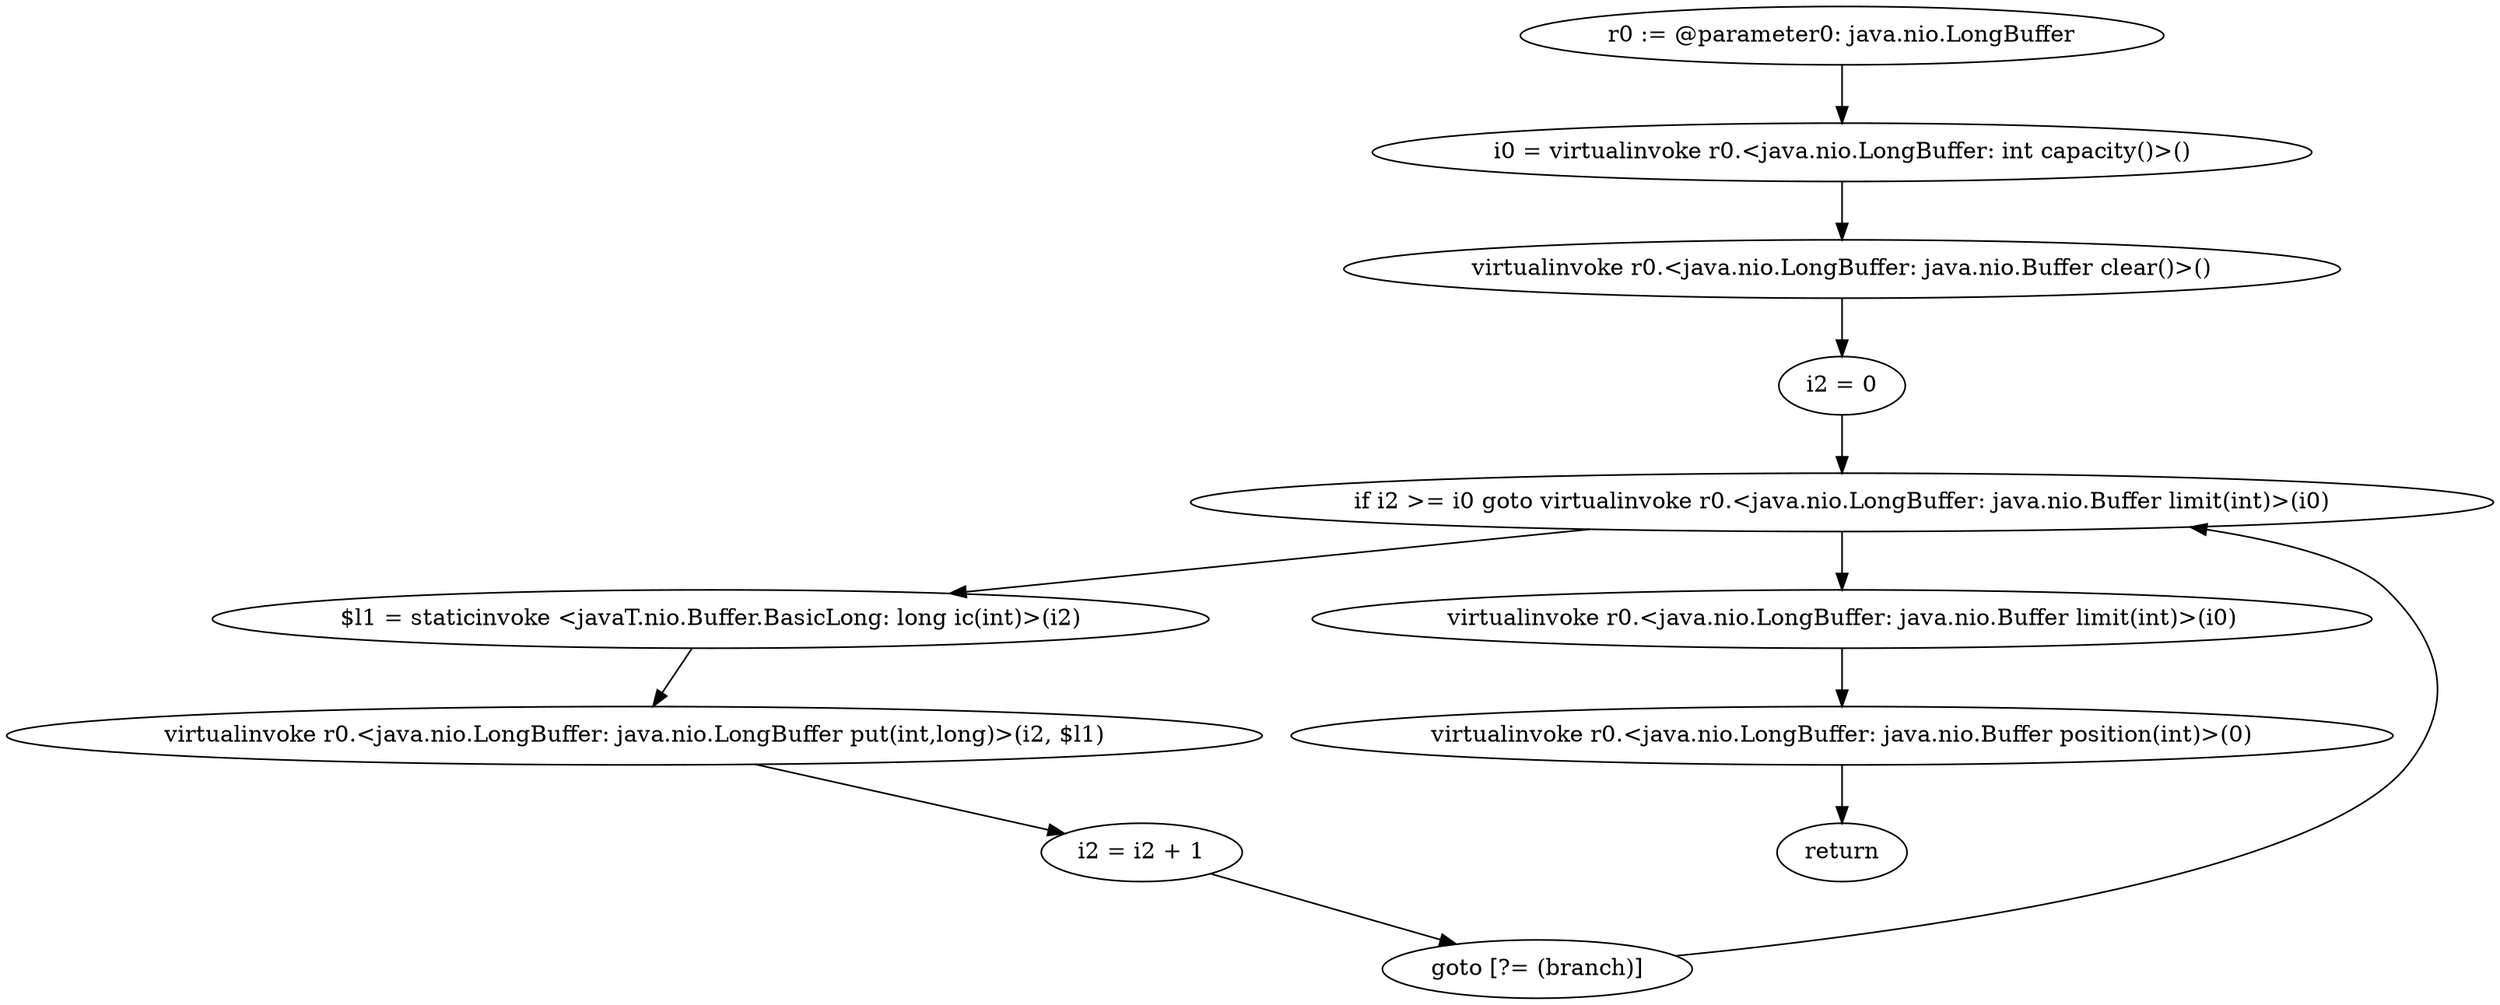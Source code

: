 digraph "unitGraph" {
    "r0 := @parameter0: java.nio.LongBuffer"
    "i0 = virtualinvoke r0.<java.nio.LongBuffer: int capacity()>()"
    "virtualinvoke r0.<java.nio.LongBuffer: java.nio.Buffer clear()>()"
    "i2 = 0"
    "if i2 >= i0 goto virtualinvoke r0.<java.nio.LongBuffer: java.nio.Buffer limit(int)>(i0)"
    "$l1 = staticinvoke <javaT.nio.Buffer.BasicLong: long ic(int)>(i2)"
    "virtualinvoke r0.<java.nio.LongBuffer: java.nio.LongBuffer put(int,long)>(i2, $l1)"
    "i2 = i2 + 1"
    "goto [?= (branch)]"
    "virtualinvoke r0.<java.nio.LongBuffer: java.nio.Buffer limit(int)>(i0)"
    "virtualinvoke r0.<java.nio.LongBuffer: java.nio.Buffer position(int)>(0)"
    "return"
    "r0 := @parameter0: java.nio.LongBuffer"->"i0 = virtualinvoke r0.<java.nio.LongBuffer: int capacity()>()";
    "i0 = virtualinvoke r0.<java.nio.LongBuffer: int capacity()>()"->"virtualinvoke r0.<java.nio.LongBuffer: java.nio.Buffer clear()>()";
    "virtualinvoke r0.<java.nio.LongBuffer: java.nio.Buffer clear()>()"->"i2 = 0";
    "i2 = 0"->"if i2 >= i0 goto virtualinvoke r0.<java.nio.LongBuffer: java.nio.Buffer limit(int)>(i0)";
    "if i2 >= i0 goto virtualinvoke r0.<java.nio.LongBuffer: java.nio.Buffer limit(int)>(i0)"->"$l1 = staticinvoke <javaT.nio.Buffer.BasicLong: long ic(int)>(i2)";
    "if i2 >= i0 goto virtualinvoke r0.<java.nio.LongBuffer: java.nio.Buffer limit(int)>(i0)"->"virtualinvoke r0.<java.nio.LongBuffer: java.nio.Buffer limit(int)>(i0)";
    "$l1 = staticinvoke <javaT.nio.Buffer.BasicLong: long ic(int)>(i2)"->"virtualinvoke r0.<java.nio.LongBuffer: java.nio.LongBuffer put(int,long)>(i2, $l1)";
    "virtualinvoke r0.<java.nio.LongBuffer: java.nio.LongBuffer put(int,long)>(i2, $l1)"->"i2 = i2 + 1";
    "i2 = i2 + 1"->"goto [?= (branch)]";
    "goto [?= (branch)]"->"if i2 >= i0 goto virtualinvoke r0.<java.nio.LongBuffer: java.nio.Buffer limit(int)>(i0)";
    "virtualinvoke r0.<java.nio.LongBuffer: java.nio.Buffer limit(int)>(i0)"->"virtualinvoke r0.<java.nio.LongBuffer: java.nio.Buffer position(int)>(0)";
    "virtualinvoke r0.<java.nio.LongBuffer: java.nio.Buffer position(int)>(0)"->"return";
}

